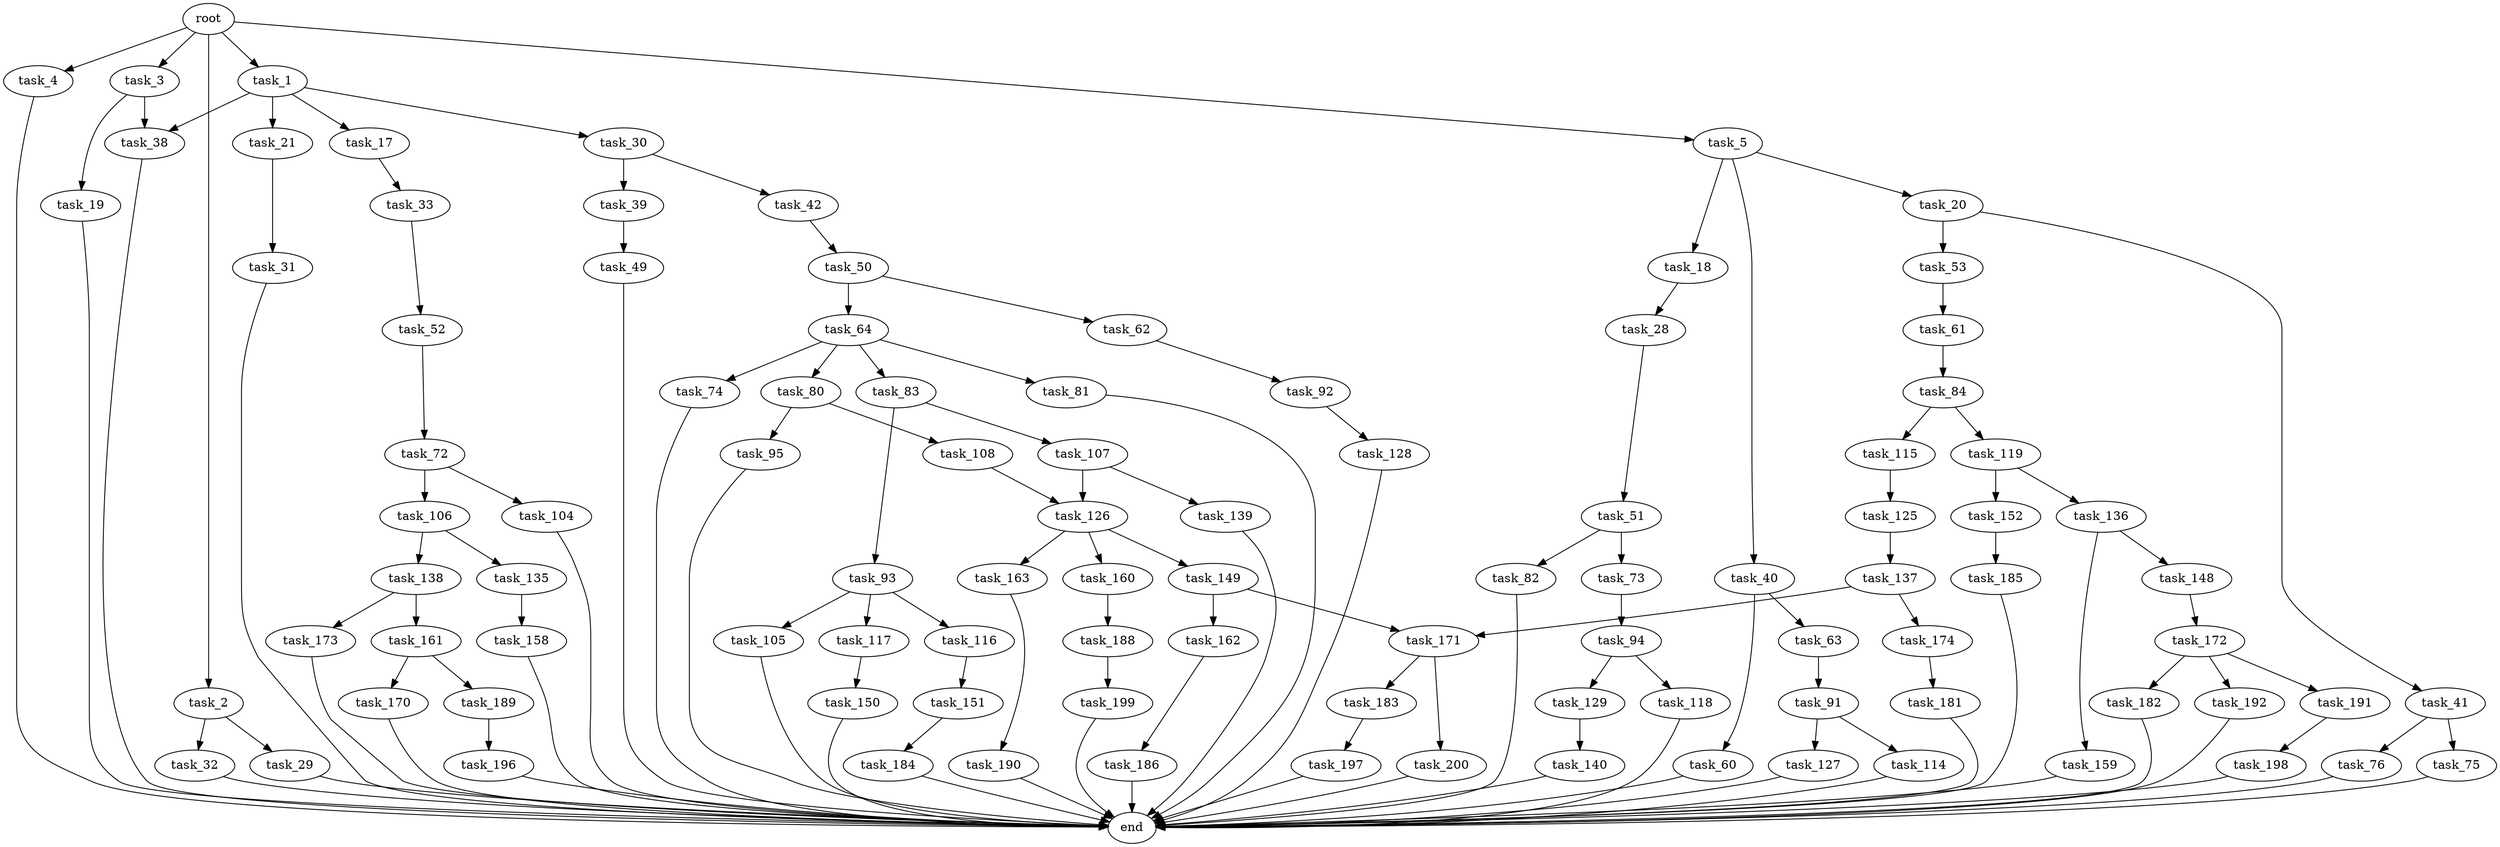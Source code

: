 digraph G {
  root [size="0.000000"];
  task_1 [size="3840356550.000000"];
  task_2 [size="175187057644.000000"];
  task_3 [size="231928233984.000000"];
  task_4 [size="21424060657.000000"];
  task_5 [size="8589934592.000000"];
  task_17 [size="549755813888.000000"];
  task_18 [size="41469769932.000000"];
  task_19 [size="668322630518.000000"];
  task_20 [size="134217728000.000000"];
  task_21 [size="826402199471.000000"];
  task_28 [size="99984630283.000000"];
  task_29 [size="4432514001.000000"];
  task_30 [size="608738103331.000000"];
  task_31 [size="2819758690.000000"];
  task_32 [size="549755813888.000000"];
  task_33 [size="9181339762.000000"];
  task_38 [size="15375706919.000000"];
  task_39 [size="50068511285.000000"];
  task_40 [size="134217728000.000000"];
  task_41 [size="4303482131.000000"];
  task_42 [size="1266937172.000000"];
  task_49 [size="519660923101.000000"];
  task_50 [size="14112610671.000000"];
  task_51 [size="10955093875.000000"];
  task_52 [size="8589934592.000000"];
  task_53 [size="171139438672.000000"];
  task_60 [size="12611139838.000000"];
  task_61 [size="28991029248.000000"];
  task_62 [size="549755813888.000000"];
  task_63 [size="189903584082.000000"];
  task_64 [size="1110226724440.000000"];
  task_72 [size="579680310335.000000"];
  task_73 [size="68719476736.000000"];
  task_74 [size="4825488123.000000"];
  task_75 [size="749960720.000000"];
  task_76 [size="321743657713.000000"];
  task_80 [size="231928233984.000000"];
  task_81 [size="8923155475.000000"];
  task_82 [size="19164663071.000000"];
  task_83 [size="134217728000.000000"];
  task_84 [size="15548743296.000000"];
  task_91 [size="28951596156.000000"];
  task_92 [size="20541876171.000000"];
  task_93 [size="11522412342.000000"];
  task_94 [size="549755813888.000000"];
  task_95 [size="68719476736.000000"];
  task_104 [size="15065852910.000000"];
  task_105 [size="28991029248.000000"];
  task_106 [size="17855133900.000000"];
  task_107 [size="11608847733.000000"];
  task_108 [size="68719476736.000000"];
  task_114 [size="28991029248.000000"];
  task_115 [size="28991029248.000000"];
  task_116 [size="51965325292.000000"];
  task_117 [size="549755813888.000000"];
  task_118 [size="353299616550.000000"];
  task_119 [size="7716419634.000000"];
  task_125 [size="1073741824000.000000"];
  task_126 [size="68719476736.000000"];
  task_127 [size="53378975586.000000"];
  task_128 [size="368293445632.000000"];
  task_129 [size="25625438855.000000"];
  task_135 [size="68719476736.000000"];
  task_136 [size="28991029248.000000"];
  task_137 [size="455112158.000000"];
  task_138 [size="89510002651.000000"];
  task_139 [size="231928233984.000000"];
  task_140 [size="671626447142.000000"];
  task_148 [size="8589934592.000000"];
  task_149 [size="33409154224.000000"];
  task_150 [size="25910304017.000000"];
  task_151 [size="37183144064.000000"];
  task_152 [size="658912877.000000"];
  task_158 [size="711915952.000000"];
  task_159 [size="127791613465.000000"];
  task_160 [size="28991029248.000000"];
  task_161 [size="137923734995.000000"];
  task_162 [size="533082381116.000000"];
  task_163 [size="231928233984.000000"];
  task_170 [size="251475312326.000000"];
  task_171 [size="782757789696.000000"];
  task_172 [size="113175045554.000000"];
  task_173 [size="1073741824000.000000"];
  task_174 [size="411935003725.000000"];
  task_181 [size="28991029248.000000"];
  task_182 [size="211066308644.000000"];
  task_183 [size="12133339842.000000"];
  task_184 [size="404049875.000000"];
  task_185 [size="183957876765.000000"];
  task_186 [size="231928233984.000000"];
  task_188 [size="367716024482.000000"];
  task_189 [size="28991029248.000000"];
  task_190 [size="6837079000.000000"];
  task_191 [size="335398469692.000000"];
  task_192 [size="6137698570.000000"];
  task_196 [size="1114286585.000000"];
  task_197 [size="243638509767.000000"];
  task_198 [size="328703794244.000000"];
  task_199 [size="28991029248.000000"];
  task_200 [size="231928233984.000000"];
  end [size="0.000000"];

  root -> task_1 [size="1.000000"];
  root -> task_2 [size="1.000000"];
  root -> task_3 [size="1.000000"];
  root -> task_4 [size="1.000000"];
  root -> task_5 [size="1.000000"];
  task_1 -> task_17 [size="134217728.000000"];
  task_1 -> task_21 [size="134217728.000000"];
  task_1 -> task_30 [size="134217728.000000"];
  task_1 -> task_38 [size="134217728.000000"];
  task_2 -> task_29 [size="679477248.000000"];
  task_2 -> task_32 [size="679477248.000000"];
  task_3 -> task_19 [size="301989888.000000"];
  task_3 -> task_38 [size="301989888.000000"];
  task_4 -> end [size="1.000000"];
  task_5 -> task_18 [size="33554432.000000"];
  task_5 -> task_20 [size="33554432.000000"];
  task_5 -> task_40 [size="33554432.000000"];
  task_17 -> task_33 [size="536870912.000000"];
  task_18 -> task_28 [size="838860800.000000"];
  task_19 -> end [size="1.000000"];
  task_20 -> task_41 [size="209715200.000000"];
  task_20 -> task_53 [size="209715200.000000"];
  task_21 -> task_31 [size="838860800.000000"];
  task_28 -> task_51 [size="411041792.000000"];
  task_29 -> end [size="1.000000"];
  task_30 -> task_39 [size="679477248.000000"];
  task_30 -> task_42 [size="679477248.000000"];
  task_31 -> end [size="1.000000"];
  task_32 -> end [size="1.000000"];
  task_33 -> task_52 [size="301989888.000000"];
  task_38 -> end [size="1.000000"];
  task_39 -> task_49 [size="209715200.000000"];
  task_40 -> task_60 [size="209715200.000000"];
  task_40 -> task_63 [size="209715200.000000"];
  task_41 -> task_75 [size="301989888.000000"];
  task_41 -> task_76 [size="301989888.000000"];
  task_42 -> task_50 [size="134217728.000000"];
  task_49 -> end [size="1.000000"];
  task_50 -> task_62 [size="301989888.000000"];
  task_50 -> task_64 [size="301989888.000000"];
  task_51 -> task_73 [size="209715200.000000"];
  task_51 -> task_82 [size="209715200.000000"];
  task_52 -> task_72 [size="33554432.000000"];
  task_53 -> task_61 [size="134217728.000000"];
  task_60 -> end [size="1.000000"];
  task_61 -> task_84 [size="75497472.000000"];
  task_62 -> task_92 [size="536870912.000000"];
  task_63 -> task_91 [size="209715200.000000"];
  task_64 -> task_74 [size="838860800.000000"];
  task_64 -> task_80 [size="838860800.000000"];
  task_64 -> task_81 [size="838860800.000000"];
  task_64 -> task_83 [size="838860800.000000"];
  task_72 -> task_104 [size="838860800.000000"];
  task_72 -> task_106 [size="838860800.000000"];
  task_73 -> task_94 [size="134217728.000000"];
  task_74 -> end [size="1.000000"];
  task_75 -> end [size="1.000000"];
  task_76 -> end [size="1.000000"];
  task_80 -> task_95 [size="301989888.000000"];
  task_80 -> task_108 [size="301989888.000000"];
  task_81 -> end [size="1.000000"];
  task_82 -> end [size="1.000000"];
  task_83 -> task_93 [size="209715200.000000"];
  task_83 -> task_107 [size="209715200.000000"];
  task_84 -> task_115 [size="536870912.000000"];
  task_84 -> task_119 [size="536870912.000000"];
  task_91 -> task_114 [size="75497472.000000"];
  task_91 -> task_127 [size="75497472.000000"];
  task_92 -> task_128 [size="838860800.000000"];
  task_93 -> task_105 [size="536870912.000000"];
  task_93 -> task_116 [size="536870912.000000"];
  task_93 -> task_117 [size="536870912.000000"];
  task_94 -> task_118 [size="536870912.000000"];
  task_94 -> task_129 [size="536870912.000000"];
  task_95 -> end [size="1.000000"];
  task_104 -> end [size="1.000000"];
  task_105 -> end [size="1.000000"];
  task_106 -> task_135 [size="301989888.000000"];
  task_106 -> task_138 [size="301989888.000000"];
  task_107 -> task_126 [size="209715200.000000"];
  task_107 -> task_139 [size="209715200.000000"];
  task_108 -> task_126 [size="134217728.000000"];
  task_114 -> end [size="1.000000"];
  task_115 -> task_125 [size="75497472.000000"];
  task_116 -> task_151 [size="75497472.000000"];
  task_117 -> task_150 [size="536870912.000000"];
  task_118 -> end [size="1.000000"];
  task_119 -> task_136 [size="411041792.000000"];
  task_119 -> task_152 [size="411041792.000000"];
  task_125 -> task_137 [size="838860800.000000"];
  task_126 -> task_149 [size="134217728.000000"];
  task_126 -> task_160 [size="134217728.000000"];
  task_126 -> task_163 [size="134217728.000000"];
  task_127 -> end [size="1.000000"];
  task_128 -> end [size="1.000000"];
  task_129 -> task_140 [size="536870912.000000"];
  task_135 -> task_158 [size="134217728.000000"];
  task_136 -> task_148 [size="75497472.000000"];
  task_136 -> task_159 [size="75497472.000000"];
  task_137 -> task_171 [size="33554432.000000"];
  task_137 -> task_174 [size="33554432.000000"];
  task_138 -> task_161 [size="134217728.000000"];
  task_138 -> task_173 [size="134217728.000000"];
  task_139 -> end [size="1.000000"];
  task_140 -> end [size="1.000000"];
  task_148 -> task_172 [size="33554432.000000"];
  task_149 -> task_162 [size="838860800.000000"];
  task_149 -> task_171 [size="838860800.000000"];
  task_150 -> end [size="1.000000"];
  task_151 -> task_184 [size="33554432.000000"];
  task_152 -> task_185 [size="33554432.000000"];
  task_158 -> end [size="1.000000"];
  task_159 -> end [size="1.000000"];
  task_160 -> task_188 [size="75497472.000000"];
  task_161 -> task_170 [size="134217728.000000"];
  task_161 -> task_189 [size="134217728.000000"];
  task_162 -> task_186 [size="536870912.000000"];
  task_163 -> task_190 [size="301989888.000000"];
  task_170 -> end [size="1.000000"];
  task_171 -> task_183 [size="679477248.000000"];
  task_171 -> task_200 [size="679477248.000000"];
  task_172 -> task_182 [size="134217728.000000"];
  task_172 -> task_191 [size="134217728.000000"];
  task_172 -> task_192 [size="134217728.000000"];
  task_173 -> end [size="1.000000"];
  task_174 -> task_181 [size="838860800.000000"];
  task_181 -> end [size="1.000000"];
  task_182 -> end [size="1.000000"];
  task_183 -> task_197 [size="679477248.000000"];
  task_184 -> end [size="1.000000"];
  task_185 -> end [size="1.000000"];
  task_186 -> end [size="1.000000"];
  task_188 -> task_199 [size="536870912.000000"];
  task_189 -> task_196 [size="75497472.000000"];
  task_190 -> end [size="1.000000"];
  task_191 -> task_198 [size="301989888.000000"];
  task_192 -> end [size="1.000000"];
  task_196 -> end [size="1.000000"];
  task_197 -> end [size="1.000000"];
  task_198 -> end [size="1.000000"];
  task_199 -> end [size="1.000000"];
  task_200 -> end [size="1.000000"];
}
